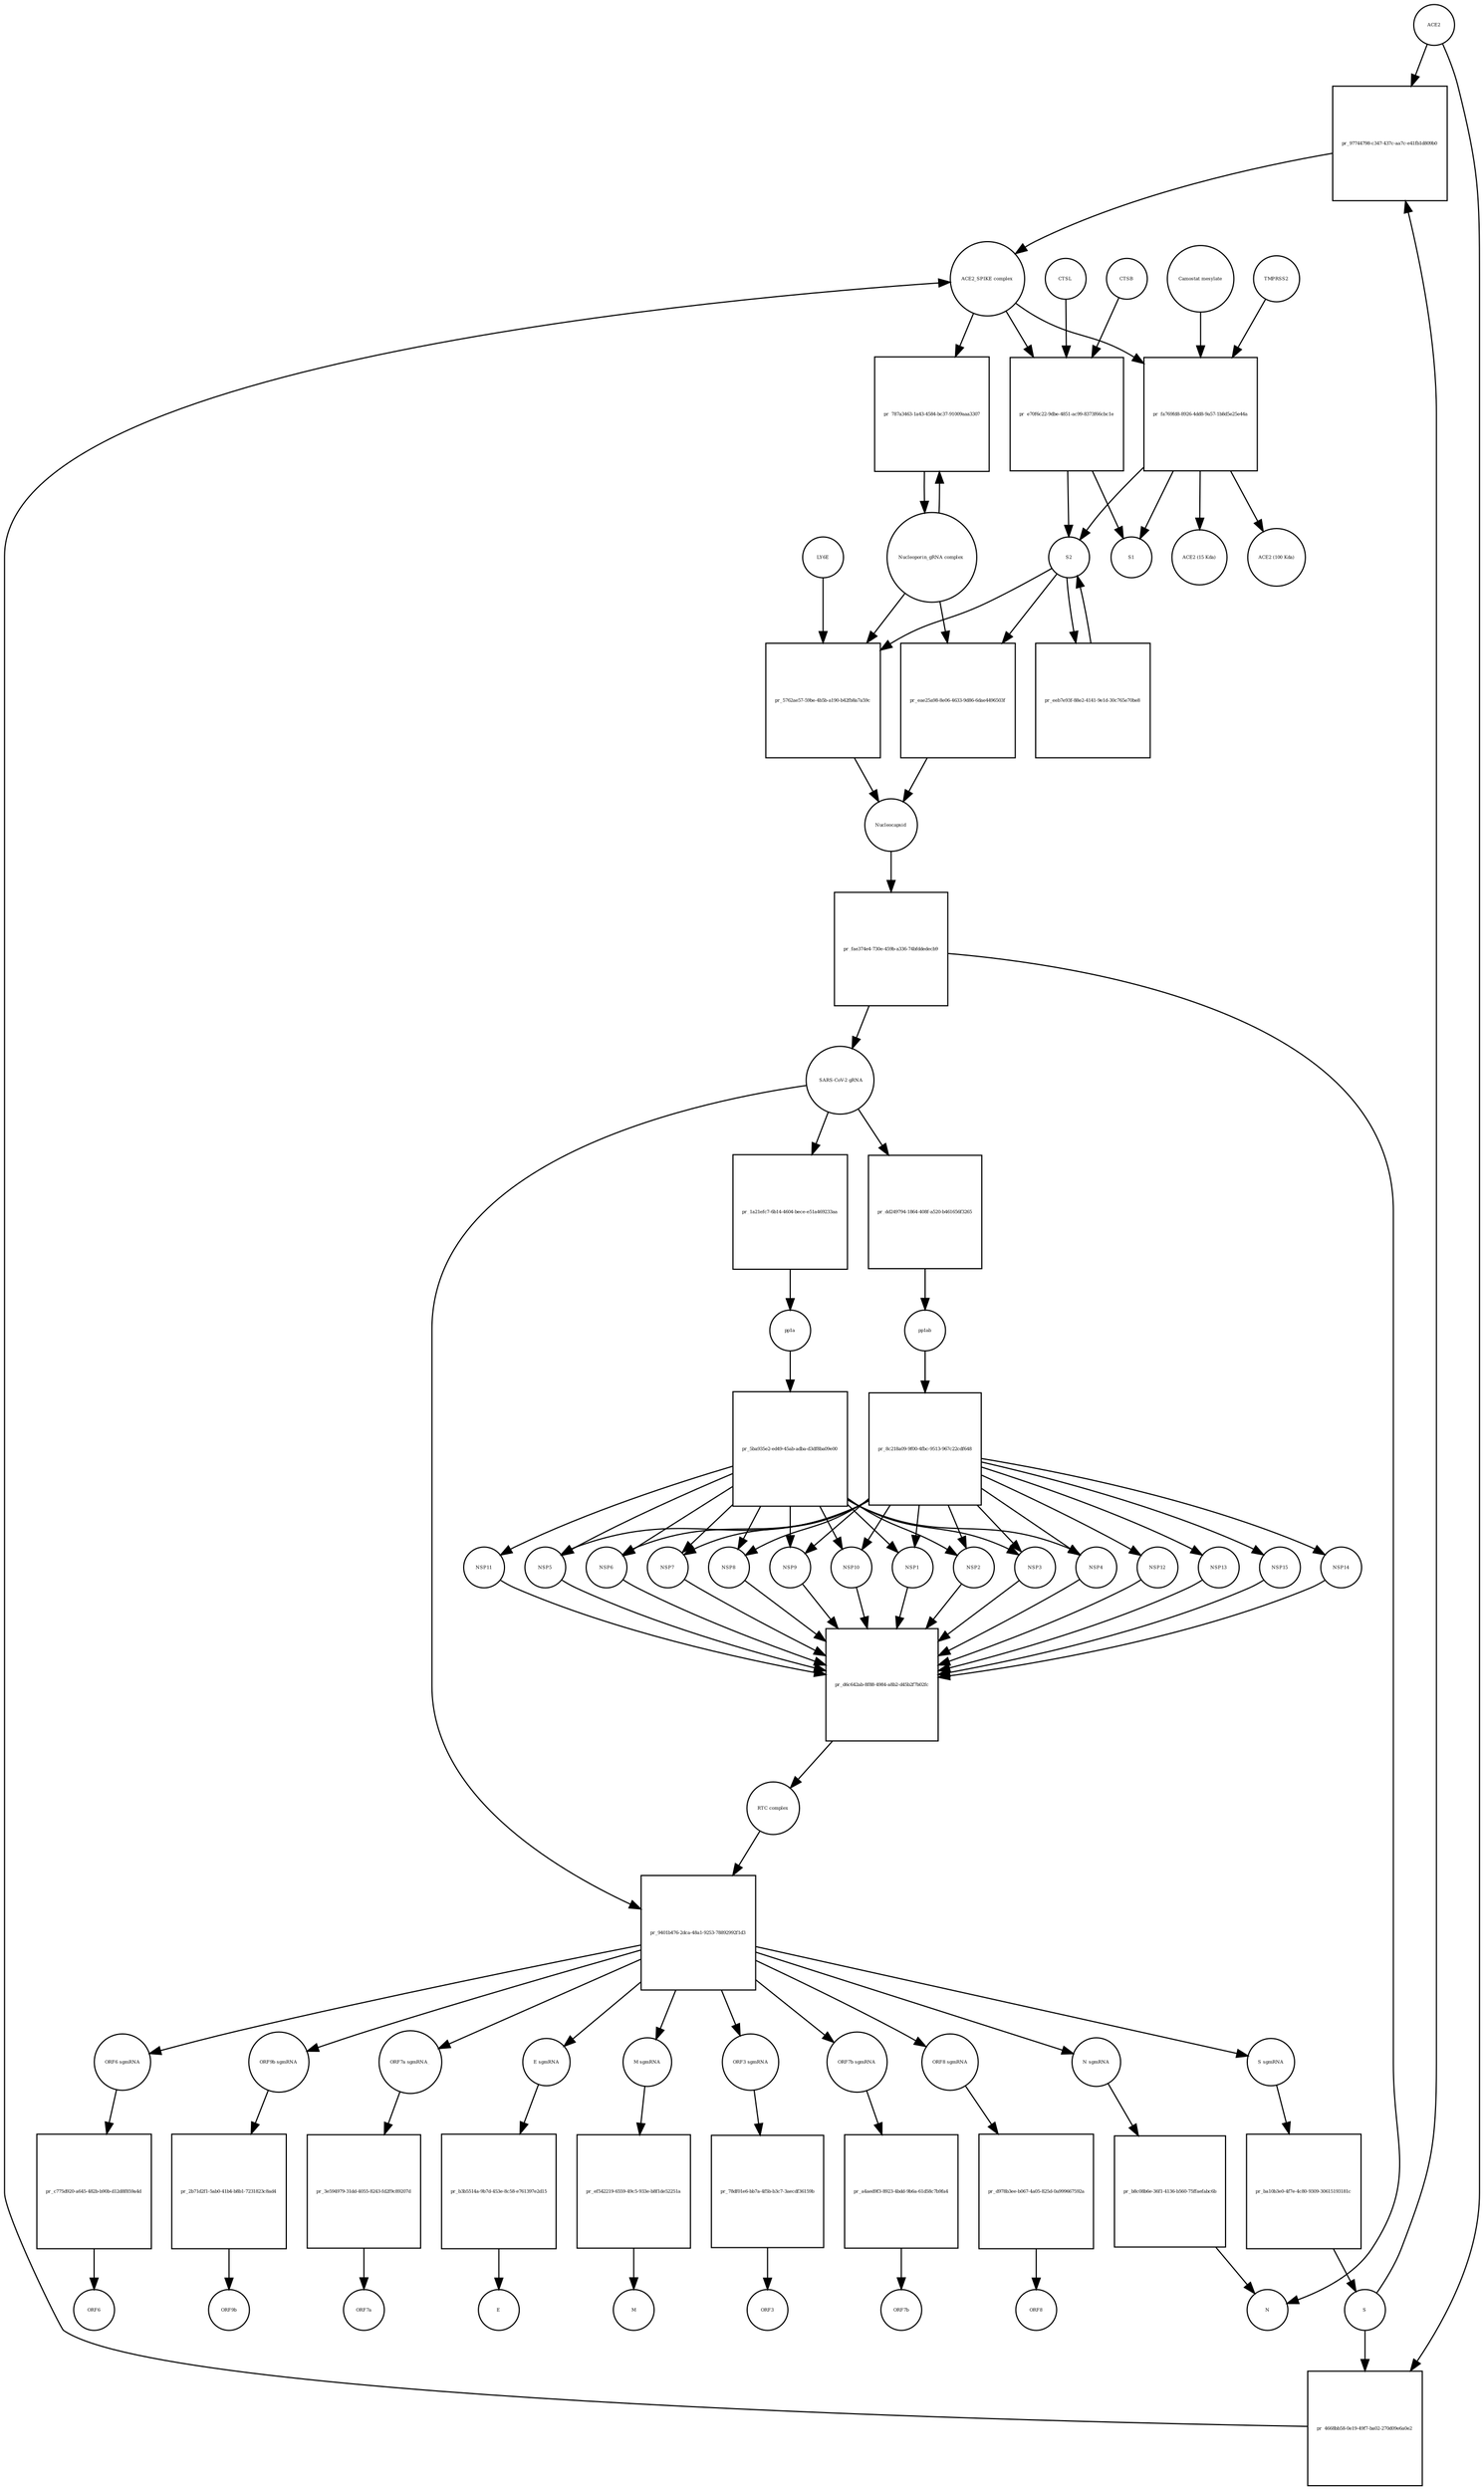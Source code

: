 strict digraph  {
ACE2 [annotation="", bipartite=0, cls=macromolecule, fontsize=4, label=ACE2, shape=circle];
"pr_97744798-c347-437c-aa7c-e41fb1d809b0" [annotation="", bipartite=1, cls=process, fontsize=4, label="pr_97744798-c347-437c-aa7c-e41fb1d809b0", shape=square];
"ACE2_SPIKE complex" [annotation="", bipartite=0, cls=complex, fontsize=4, label="ACE2_SPIKE complex", shape=circle];
S [annotation="", bipartite=0, cls=macromolecule, fontsize=4, label=S, shape=circle];
"Nucleoporin_gRNA complex " [annotation="", bipartite=0, cls=complex, fontsize=4, label="Nucleoporin_gRNA complex ", shape=circle];
"pr_787a3463-1a43-4584-bc37-91009aaa3307" [annotation="", bipartite=1, cls=process, fontsize=4, label="pr_787a3463-1a43-4584-bc37-91009aaa3307", shape=square];
"pr_e70f6c22-9dbe-4851-ac99-8373f66cbc1e" [annotation="", bipartite=1, cls=process, fontsize=4, label="pr_e70f6c22-9dbe-4851-ac99-8373f66cbc1e", shape=square];
S2 [annotation="", bipartite=0, cls=macromolecule, fontsize=4, label=S2, shape=circle];
CTSB [annotation="", bipartite=0, cls=macromolecule, fontsize=4, label=CTSB, shape=circle];
CTSL [annotation="", bipartite=0, cls=macromolecule, fontsize=4, label=CTSL, shape=circle];
S1 [annotation="", bipartite=0, cls=macromolecule, fontsize=4, label=S1, shape=circle];
"pr_fa769fd8-8926-4dd8-9a57-1b8d5e25e44a" [annotation="", bipartite=1, cls=process, fontsize=4, label="pr_fa769fd8-8926-4dd8-9a57-1b8d5e25e44a", shape=square];
TMPRSS2 [annotation="", bipartite=0, cls=macromolecule, fontsize=4, label=TMPRSS2, shape=circle];
"Camostat mesylate" [annotation="urn_miriam_pubchem.compound_2536", bipartite=0, cls="simple chemical", fontsize=4, label="Camostat mesylate", shape=circle];
"ACE2 (15 Kda)" [annotation="", bipartite=0, cls=macromolecule, fontsize=4, label="ACE2 (15 Kda)", shape=circle];
"ACE2 (100 Kda)" [annotation="", bipartite=0, cls=macromolecule, fontsize=4, label="ACE2 (100 Kda)", shape=circle];
"pr_4668bb58-0e19-49f7-ba02-270d09e6a0e2" [annotation="", bipartite=1, cls=process, fontsize=4, label="pr_4668bb58-0e19-49f7-ba02-270d09e6a0e2", shape=square];
"pr_5762ae57-59be-4b5b-a190-b42fb8a7a59c" [annotation="", bipartite=1, cls=process, fontsize=4, label="pr_5762ae57-59be-4b5b-a190-b42fb8a7a59c", shape=square];
Nucleocapsid [annotation="", bipartite=0, cls=complex, fontsize=4, label=Nucleocapsid, shape=circle];
LY6E [annotation="", bipartite=0, cls=macromolecule, fontsize=4, label=LY6E, shape=circle];
"pr_eeb7e93f-88e2-4141-9e1d-30c765e70be8" [annotation="", bipartite=1, cls=process, fontsize=4, label="pr_eeb7e93f-88e2-4141-9e1d-30c765e70be8", shape=square];
"pr_eae25a98-8e06-4633-9d86-6dae4496503f" [annotation="", bipartite=1, cls=process, fontsize=4, label="pr_eae25a98-8e06-4633-9d86-6dae4496503f", shape=square];
" SARS-CoV-2 gRNA" [annotation="", bipartite=0, cls="nucleic acid feature", fontsize=4, label=" SARS-CoV-2 gRNA", shape=circle];
"pr_dd249794-1864-408f-a520-b461656f3265" [annotation="", bipartite=1, cls=process, fontsize=4, label="pr_dd249794-1864-408f-a520-b461656f3265", shape=square];
pp1ab [annotation="", bipartite=0, cls=macromolecule, fontsize=4, label=pp1ab, shape=circle];
"pr_fae374e4-730e-459b-a336-74bfddedecb9" [annotation="", bipartite=1, cls=process, fontsize=4, label="pr_fae374e4-730e-459b-a336-74bfddedecb9", shape=square];
N [annotation="", bipartite=0, cls=macromolecule, fontsize=4, label=N, shape=circle];
"pr_9401b476-2dca-48a1-9253-78892992f1d3" [annotation="", bipartite=1, cls=process, fontsize=4, label="pr_9401b476-2dca-48a1-9253-78892992f1d3", shape=square];
"ORF7a sgmRNA_" [annotation="", bipartite=0, cls="nucleic acid feature", fontsize=4, label="ORF7a sgmRNA_", shape=circle];
"RTC complex" [annotation="", bipartite=0, cls=complex, fontsize=4, label="RTC complex", shape=circle];
"S sgmRNA" [annotation="", bipartite=0, cls="nucleic acid feature", fontsize=4, label="S sgmRNA", shape=circle];
"E sgmRNA" [annotation="", bipartite=0, cls="nucleic acid feature", fontsize=4, label="E sgmRNA", shape=circle];
"M sgmRNA" [annotation="", bipartite=0, cls="nucleic acid feature", fontsize=4, label="M sgmRNA", shape=circle];
"ORF3 sgmRNA" [annotation="", bipartite=0, cls="nucleic acid feature", fontsize=4, label="ORF3 sgmRNA", shape=circle];
"ORF7b sgmRNA" [annotation="", bipartite=0, cls="nucleic acid feature", fontsize=4, label="ORF7b sgmRNA", shape=circle];
"ORF8 sgmRNA" [annotation="", bipartite=0, cls="nucleic acid feature", fontsize=4, label="ORF8 sgmRNA", shape=circle];
"ORF6 sgmRNA" [annotation="", bipartite=0, cls="nucleic acid feature", fontsize=4, label="ORF6 sgmRNA", shape=circle];
"ORF9b sgmRNA" [annotation="", bipartite=0, cls="nucleic acid feature", fontsize=4, label="ORF9b sgmRNA", shape=circle];
"N sgmRNA" [annotation="", bipartite=0, cls="nucleic acid feature", fontsize=4, label="N sgmRNA", shape=circle];
"pr_ba10b3e0-4f7e-4c80-9309-30615193181c" [annotation="", bipartite=1, cls=process, fontsize=4, label="pr_ba10b3e0-4f7e-4c80-9309-30615193181c", shape=square];
"pr_b3b5514a-9b7d-453e-8c58-e761397e2d15" [annotation="", bipartite=1, cls=process, fontsize=4, label="pr_b3b5514a-9b7d-453e-8c58-e761397e2d15", shape=square];
E [annotation="", bipartite=0, cls=macromolecule, fontsize=4, label=E, shape=circle];
"pr_ef542219-6559-49c5-933e-b8f1de52251a" [annotation="", bipartite=1, cls=process, fontsize=4, label="pr_ef542219-6559-49c5-933e-b8f1de52251a", shape=square];
M [annotation="", bipartite=0, cls=macromolecule, fontsize=4, label=M, shape=circle];
"pr_b8c08b6e-36f1-4136-b560-75ffaefabc6b" [annotation="", bipartite=1, cls=process, fontsize=4, label="pr_b8c08b6e-36f1-4136-b560-75ffaefabc6b", shape=square];
"pr_78df01e6-bb7a-4f5b-b3c7-3aecdf36159b" [annotation="", bipartite=1, cls=process, fontsize=4, label="pr_78df01e6-bb7a-4f5b-b3c7-3aecdf36159b", shape=square];
ORF3 [annotation="", bipartite=0, cls=macromolecule, fontsize=4, label=ORF3, shape=circle];
"pr_3e594979-31dd-4055-8243-fd2f9c89207d" [annotation="", bipartite=1, cls=process, fontsize=4, label="pr_3e594979-31dd-4055-8243-fd2f9c89207d", shape=square];
ORF7a [annotation="", bipartite=0, cls=macromolecule, fontsize=4, label=ORF7a, shape=circle];
"pr_a4aed9f3-8923-4bdd-9b6a-61d58c7b9fa4" [annotation="", bipartite=1, cls=process, fontsize=4, label="pr_a4aed9f3-8923-4bdd-9b6a-61d58c7b9fa4", shape=square];
ORF7b [annotation="", bipartite=0, cls=macromolecule, fontsize=4, label=ORF7b, shape=circle];
"pr_d978b3ee-b067-4a05-825d-0a999667592a" [annotation="", bipartite=1, cls=process, fontsize=4, label="pr_d978b3ee-b067-4a05-825d-0a999667592a", shape=square];
ORF8 [annotation="", bipartite=0, cls=macromolecule, fontsize=4, label=ORF8, shape=circle];
"pr_c775d920-a645-482b-b90b-d12d8f859a4d" [annotation="", bipartite=1, cls=process, fontsize=4, label="pr_c775d920-a645-482b-b90b-d12d8f859a4d", shape=square];
ORF6 [annotation="", bipartite=0, cls=macromolecule, fontsize=4, label=ORF6, shape=circle];
"pr_2b71d2f1-5ab0-41b4-b8b1-7231823c8ad4" [annotation="", bipartite=1, cls=process, fontsize=4, label="pr_2b71d2f1-5ab0-41b4-b8b1-7231823c8ad4", shape=square];
ORF9b [annotation="", bipartite=0, cls=macromolecule, fontsize=4, label=ORF9b, shape=circle];
"pr_8c218a09-9f00-4fbc-9513-967c22cdf648" [annotation="", bipartite=1, cls=process, fontsize=4, label="pr_8c218a09-9f00-4fbc-9513-967c22cdf648", shape=square];
NSP14 [annotation="", bipartite=0, cls=macromolecule, fontsize=4, label=NSP14, shape=circle];
NSP12 [annotation="", bipartite=0, cls=macromolecule, fontsize=4, label=NSP12, shape=circle];
NSP13 [annotation="", bipartite=0, cls=macromolecule, fontsize=4, label=NSP13, shape=circle];
NSP15 [annotation="", bipartite=0, cls=macromolecule, fontsize=4, label=NSP15, shape=circle];
NSP1 [annotation="", bipartite=0, cls=macromolecule, fontsize=4, label=NSP1, shape=circle];
NSP2 [annotation="", bipartite=0, cls=macromolecule, fontsize=4, label=NSP2, shape=circle];
NSP3 [annotation="", bipartite=0, cls=macromolecule, fontsize=4, label=NSP3, shape=circle];
NSP4 [annotation="", bipartite=0, cls=macromolecule, fontsize=4, label=NSP4, shape=circle];
NSP5 [annotation="", bipartite=0, cls=macromolecule, fontsize=4, label=NSP5, shape=circle];
NSP6 [annotation="", bipartite=0, cls=macromolecule, fontsize=4, label=NSP6, shape=circle];
NSP7 [annotation="", bipartite=0, cls=macromolecule, fontsize=4, label=NSP7, shape=circle];
NSP8 [annotation="", bipartite=0, cls=macromolecule, fontsize=4, label=NSP8, shape=circle];
NSP9 [annotation="", bipartite=0, cls=macromolecule, fontsize=4, label=NSP9, shape=circle];
NSP10 [annotation="", bipartite=0, cls=macromolecule, fontsize=4, label=NSP10, shape=circle];
"pr_d6c642ab-8f88-4984-a8b2-d45b2f7b02fc" [annotation="", bipartite=1, cls=process, fontsize=4, label="pr_d6c642ab-8f88-4984-a8b2-d45b2f7b02fc", shape=square];
NSP11 [annotation="", bipartite=0, cls=macromolecule, fontsize=4, label=NSP11, shape=circle];
pp1a [annotation="", bipartite=0, cls=macromolecule, fontsize=4, label=pp1a, shape=circle];
"pr_5ba935e2-ed49-45ab-adba-d3df8ba09e00" [annotation="", bipartite=1, cls=process, fontsize=4, label="pr_5ba935e2-ed49-45ab-adba-d3df8ba09e00", shape=square];
"pr_1a21efc7-6b14-4604-bece-e51a469233aa" [annotation="", bipartite=1, cls=process, fontsize=4, label="pr_1a21efc7-6b14-4604-bece-e51a469233aa", shape=square];
ACE2 -> "pr_97744798-c347-437c-aa7c-e41fb1d809b0"  [annotation="", interaction_type=consumption];
ACE2 -> "pr_4668bb58-0e19-49f7-ba02-270d09e6a0e2"  [annotation="", interaction_type=consumption];
"pr_97744798-c347-437c-aa7c-e41fb1d809b0" -> "ACE2_SPIKE complex"  [annotation="", interaction_type=production];
"ACE2_SPIKE complex" -> "pr_787a3463-1a43-4584-bc37-91009aaa3307"  [annotation="urn_miriam_pubmed_32142651|urn_miriam_pubmed_32094589", interaction_type=stimulation];
"ACE2_SPIKE complex" -> "pr_e70f6c22-9dbe-4851-ac99-8373f66cbc1e"  [annotation="", interaction_type=consumption];
"ACE2_SPIKE complex" -> "pr_fa769fd8-8926-4dd8-9a57-1b8d5e25e44a"  [annotation="", interaction_type=consumption];
S -> "pr_97744798-c347-437c-aa7c-e41fb1d809b0"  [annotation="", interaction_type=consumption];
S -> "pr_4668bb58-0e19-49f7-ba02-270d09e6a0e2"  [annotation="", interaction_type=consumption];
"Nucleoporin_gRNA complex " -> "pr_787a3463-1a43-4584-bc37-91009aaa3307"  [annotation="", interaction_type=consumption];
"Nucleoporin_gRNA complex " -> "pr_5762ae57-59be-4b5b-a190-b42fb8a7a59c"  [annotation="", interaction_type=consumption];
"Nucleoporin_gRNA complex " -> "pr_eae25a98-8e06-4633-9d86-6dae4496503f"  [annotation="", interaction_type=consumption];
"pr_787a3463-1a43-4584-bc37-91009aaa3307" -> "Nucleoporin_gRNA complex "  [annotation="", interaction_type=production];
"pr_e70f6c22-9dbe-4851-ac99-8373f66cbc1e" -> S2  [annotation="", interaction_type=production];
"pr_e70f6c22-9dbe-4851-ac99-8373f66cbc1e" -> S1  [annotation="", interaction_type=production];
S2 -> "pr_5762ae57-59be-4b5b-a190-b42fb8a7a59c"  [annotation="urn_miriam_doi_10.1101%2F2020.03.05.979260|urn_miriam_doi_10.1101%2F2020.04.02.021469", interaction_type=stimulation];
S2 -> "pr_eeb7e93f-88e2-4141-9e1d-30c765e70be8"  [annotation="", interaction_type=consumption];
S2 -> "pr_eae25a98-8e06-4633-9d86-6dae4496503f"  [annotation="", interaction_type=stimulation];
CTSB -> "pr_e70f6c22-9dbe-4851-ac99-8373f66cbc1e"  [annotation=urn_miriam_pubmed_32142651, interaction_type=catalysis];
CTSL -> "pr_e70f6c22-9dbe-4851-ac99-8373f66cbc1e"  [annotation=urn_miriam_pubmed_32142651, interaction_type=catalysis];
"pr_fa769fd8-8926-4dd8-9a57-1b8d5e25e44a" -> S2  [annotation="", interaction_type=production];
"pr_fa769fd8-8926-4dd8-9a57-1b8d5e25e44a" -> S1  [annotation="", interaction_type=production];
"pr_fa769fd8-8926-4dd8-9a57-1b8d5e25e44a" -> "ACE2 (15 Kda)"  [annotation="", interaction_type=production];
"pr_fa769fd8-8926-4dd8-9a57-1b8d5e25e44a" -> "ACE2 (100 Kda)"  [annotation="", interaction_type=production];
TMPRSS2 -> "pr_fa769fd8-8926-4dd8-9a57-1b8d5e25e44a"  [annotation="urn_miriam_pubmed_32142651|urn_miriam_pubmed_32094589|urn_miriam_pubmed_24227843", interaction_type=catalysis];
"Camostat mesylate" -> "pr_fa769fd8-8926-4dd8-9a57-1b8d5e25e44a"  [annotation="urn_miriam_pubmed_32142651|urn_miriam_pubmed_32094589|urn_miriam_pubmed_24227843", interaction_type=inhibition];
"pr_4668bb58-0e19-49f7-ba02-270d09e6a0e2" -> "ACE2_SPIKE complex"  [annotation="", interaction_type=production];
"pr_5762ae57-59be-4b5b-a190-b42fb8a7a59c" -> Nucleocapsid  [annotation="", interaction_type=production];
Nucleocapsid -> "pr_fae374e4-730e-459b-a336-74bfddedecb9"  [annotation="", interaction_type=consumption];
LY6E -> "pr_5762ae57-59be-4b5b-a190-b42fb8a7a59c"  [annotation="urn_miriam_doi_10.1101%2F2020.03.05.979260|urn_miriam_doi_10.1101%2F2020.04.02.021469", interaction_type=inhibition];
"pr_eeb7e93f-88e2-4141-9e1d-30c765e70be8" -> S2  [annotation="", interaction_type=production];
"pr_eae25a98-8e06-4633-9d86-6dae4496503f" -> Nucleocapsid  [annotation="", interaction_type=production];
" SARS-CoV-2 gRNA" -> "pr_dd249794-1864-408f-a520-b461656f3265"  [annotation="", interaction_type=consumption];
" SARS-CoV-2 gRNA" -> "pr_9401b476-2dca-48a1-9253-78892992f1d3"  [annotation="", interaction_type=consumption];
" SARS-CoV-2 gRNA" -> "pr_1a21efc7-6b14-4604-bece-e51a469233aa"  [annotation="", interaction_type=consumption];
"pr_dd249794-1864-408f-a520-b461656f3265" -> pp1ab  [annotation="", interaction_type=production];
pp1ab -> "pr_8c218a09-9f00-4fbc-9513-967c22cdf648"  [annotation=urn_miriam_pubmed_31226023, interaction_type=catalysis];
"pr_fae374e4-730e-459b-a336-74bfddedecb9" -> " SARS-CoV-2 gRNA"  [annotation="", interaction_type=production];
"pr_fae374e4-730e-459b-a336-74bfddedecb9" -> N  [annotation="", interaction_type=production];
"pr_9401b476-2dca-48a1-9253-78892992f1d3" -> "ORF7a sgmRNA_"  [annotation="", interaction_type=production];
"pr_9401b476-2dca-48a1-9253-78892992f1d3" -> "S sgmRNA"  [annotation="", interaction_type=production];
"pr_9401b476-2dca-48a1-9253-78892992f1d3" -> "E sgmRNA"  [annotation="", interaction_type=production];
"pr_9401b476-2dca-48a1-9253-78892992f1d3" -> "M sgmRNA"  [annotation="", interaction_type=production];
"pr_9401b476-2dca-48a1-9253-78892992f1d3" -> "ORF3 sgmRNA"  [annotation="", interaction_type=production];
"pr_9401b476-2dca-48a1-9253-78892992f1d3" -> "ORF7b sgmRNA"  [annotation="", interaction_type=production];
"pr_9401b476-2dca-48a1-9253-78892992f1d3" -> "ORF8 sgmRNA"  [annotation="", interaction_type=production];
"pr_9401b476-2dca-48a1-9253-78892992f1d3" -> "ORF6 sgmRNA"  [annotation="", interaction_type=production];
"pr_9401b476-2dca-48a1-9253-78892992f1d3" -> "ORF9b sgmRNA"  [annotation="", interaction_type=production];
"pr_9401b476-2dca-48a1-9253-78892992f1d3" -> "N sgmRNA"  [annotation="", interaction_type=production];
"ORF7a sgmRNA_" -> "pr_3e594979-31dd-4055-8243-fd2f9c89207d"  [annotation="", interaction_type=consumption];
"RTC complex" -> "pr_9401b476-2dca-48a1-9253-78892992f1d3"  [annotation=urn_miriam_pubmed_31226023, interaction_type="necessary stimulation"];
"S sgmRNA" -> "pr_ba10b3e0-4f7e-4c80-9309-30615193181c"  [annotation="", interaction_type=consumption];
"E sgmRNA" -> "pr_b3b5514a-9b7d-453e-8c58-e761397e2d15"  [annotation="", interaction_type=consumption];
"M sgmRNA" -> "pr_ef542219-6559-49c5-933e-b8f1de52251a"  [annotation="", interaction_type=consumption];
"ORF3 sgmRNA" -> "pr_78df01e6-bb7a-4f5b-b3c7-3aecdf36159b"  [annotation="", interaction_type=consumption];
"ORF7b sgmRNA" -> "pr_a4aed9f3-8923-4bdd-9b6a-61d58c7b9fa4"  [annotation="", interaction_type=consumption];
"ORF8 sgmRNA" -> "pr_d978b3ee-b067-4a05-825d-0a999667592a"  [annotation="", interaction_type=consumption];
"ORF6 sgmRNA" -> "pr_c775d920-a645-482b-b90b-d12d8f859a4d"  [annotation="", interaction_type=consumption];
"ORF9b sgmRNA" -> "pr_2b71d2f1-5ab0-41b4-b8b1-7231823c8ad4"  [annotation="", interaction_type=consumption];
"N sgmRNA" -> "pr_b8c08b6e-36f1-4136-b560-75ffaefabc6b"  [annotation="", interaction_type=consumption];
"pr_ba10b3e0-4f7e-4c80-9309-30615193181c" -> S  [annotation="", interaction_type=production];
"pr_b3b5514a-9b7d-453e-8c58-e761397e2d15" -> E  [annotation="", interaction_type=production];
"pr_ef542219-6559-49c5-933e-b8f1de52251a" -> M  [annotation="", interaction_type=production];
"pr_b8c08b6e-36f1-4136-b560-75ffaefabc6b" -> N  [annotation="", interaction_type=production];
"pr_78df01e6-bb7a-4f5b-b3c7-3aecdf36159b" -> ORF3  [annotation="", interaction_type=production];
"pr_3e594979-31dd-4055-8243-fd2f9c89207d" -> ORF7a  [annotation="", interaction_type=production];
"pr_a4aed9f3-8923-4bdd-9b6a-61d58c7b9fa4" -> ORF7b  [annotation="", interaction_type=production];
"pr_d978b3ee-b067-4a05-825d-0a999667592a" -> ORF8  [annotation="", interaction_type=production];
"pr_c775d920-a645-482b-b90b-d12d8f859a4d" -> ORF6  [annotation="", interaction_type=production];
"pr_2b71d2f1-5ab0-41b4-b8b1-7231823c8ad4" -> ORF9b  [annotation="", interaction_type=production];
"pr_8c218a09-9f00-4fbc-9513-967c22cdf648" -> NSP14  [annotation="", interaction_type=production];
"pr_8c218a09-9f00-4fbc-9513-967c22cdf648" -> NSP12  [annotation="", interaction_type=production];
"pr_8c218a09-9f00-4fbc-9513-967c22cdf648" -> NSP13  [annotation="", interaction_type=production];
"pr_8c218a09-9f00-4fbc-9513-967c22cdf648" -> NSP15  [annotation="", interaction_type=production];
"pr_8c218a09-9f00-4fbc-9513-967c22cdf648" -> NSP1  [annotation="", interaction_type=production];
"pr_8c218a09-9f00-4fbc-9513-967c22cdf648" -> NSP2  [annotation="", interaction_type=production];
"pr_8c218a09-9f00-4fbc-9513-967c22cdf648" -> NSP3  [annotation="", interaction_type=production];
"pr_8c218a09-9f00-4fbc-9513-967c22cdf648" -> NSP4  [annotation="", interaction_type=production];
"pr_8c218a09-9f00-4fbc-9513-967c22cdf648" -> NSP5  [annotation="", interaction_type=production];
"pr_8c218a09-9f00-4fbc-9513-967c22cdf648" -> NSP6  [annotation="", interaction_type=production];
"pr_8c218a09-9f00-4fbc-9513-967c22cdf648" -> NSP7  [annotation="", interaction_type=production];
"pr_8c218a09-9f00-4fbc-9513-967c22cdf648" -> NSP8  [annotation="", interaction_type=production];
"pr_8c218a09-9f00-4fbc-9513-967c22cdf648" -> NSP9  [annotation="", interaction_type=production];
"pr_8c218a09-9f00-4fbc-9513-967c22cdf648" -> NSP10  [annotation="", interaction_type=production];
NSP14 -> "pr_d6c642ab-8f88-4984-a8b2-d45b2f7b02fc"  [annotation="", interaction_type=consumption];
NSP12 -> "pr_d6c642ab-8f88-4984-a8b2-d45b2f7b02fc"  [annotation="", interaction_type=consumption];
NSP13 -> "pr_d6c642ab-8f88-4984-a8b2-d45b2f7b02fc"  [annotation="", interaction_type=consumption];
NSP15 -> "pr_d6c642ab-8f88-4984-a8b2-d45b2f7b02fc"  [annotation="", interaction_type=consumption];
NSP1 -> "pr_d6c642ab-8f88-4984-a8b2-d45b2f7b02fc"  [annotation="", interaction_type=consumption];
NSP2 -> "pr_d6c642ab-8f88-4984-a8b2-d45b2f7b02fc"  [annotation="", interaction_type=consumption];
NSP3 -> "pr_d6c642ab-8f88-4984-a8b2-d45b2f7b02fc"  [annotation="", interaction_type=consumption];
NSP4 -> "pr_d6c642ab-8f88-4984-a8b2-d45b2f7b02fc"  [annotation="", interaction_type=consumption];
NSP5 -> "pr_d6c642ab-8f88-4984-a8b2-d45b2f7b02fc"  [annotation="", interaction_type=consumption];
NSP6 -> "pr_d6c642ab-8f88-4984-a8b2-d45b2f7b02fc"  [annotation="", interaction_type=consumption];
NSP7 -> "pr_d6c642ab-8f88-4984-a8b2-d45b2f7b02fc"  [annotation="", interaction_type=consumption];
NSP8 -> "pr_d6c642ab-8f88-4984-a8b2-d45b2f7b02fc"  [annotation="", interaction_type=consumption];
NSP9 -> "pr_d6c642ab-8f88-4984-a8b2-d45b2f7b02fc"  [annotation="", interaction_type=consumption];
NSP10 -> "pr_d6c642ab-8f88-4984-a8b2-d45b2f7b02fc"  [annotation="", interaction_type=consumption];
"pr_d6c642ab-8f88-4984-a8b2-d45b2f7b02fc" -> "RTC complex"  [annotation="", interaction_type=production];
NSP11 -> "pr_d6c642ab-8f88-4984-a8b2-d45b2f7b02fc"  [annotation="", interaction_type=consumption];
pp1a -> "pr_5ba935e2-ed49-45ab-adba-d3df8ba09e00"  [annotation=urn_miriam_pubmed_31226023, interaction_type=catalysis];
"pr_5ba935e2-ed49-45ab-adba-d3df8ba09e00" -> NSP6  [annotation="", interaction_type=production];
"pr_5ba935e2-ed49-45ab-adba-d3df8ba09e00" -> NSP1  [annotation="", interaction_type=production];
"pr_5ba935e2-ed49-45ab-adba-d3df8ba09e00" -> NSP2  [annotation="", interaction_type=production];
"pr_5ba935e2-ed49-45ab-adba-d3df8ba09e00" -> NSP3  [annotation="", interaction_type=production];
"pr_5ba935e2-ed49-45ab-adba-d3df8ba09e00" -> NSP4  [annotation="", interaction_type=production];
"pr_5ba935e2-ed49-45ab-adba-d3df8ba09e00" -> NSP5  [annotation="", interaction_type=production];
"pr_5ba935e2-ed49-45ab-adba-d3df8ba09e00" -> NSP7  [annotation="", interaction_type=production];
"pr_5ba935e2-ed49-45ab-adba-d3df8ba09e00" -> NSP8  [annotation="", interaction_type=production];
"pr_5ba935e2-ed49-45ab-adba-d3df8ba09e00" -> NSP9  [annotation="", interaction_type=production];
"pr_5ba935e2-ed49-45ab-adba-d3df8ba09e00" -> NSP10  [annotation="", interaction_type=production];
"pr_5ba935e2-ed49-45ab-adba-d3df8ba09e00" -> NSP11  [annotation="", interaction_type=production];
"pr_1a21efc7-6b14-4604-bece-e51a469233aa" -> pp1a  [annotation="", interaction_type=production];
}
